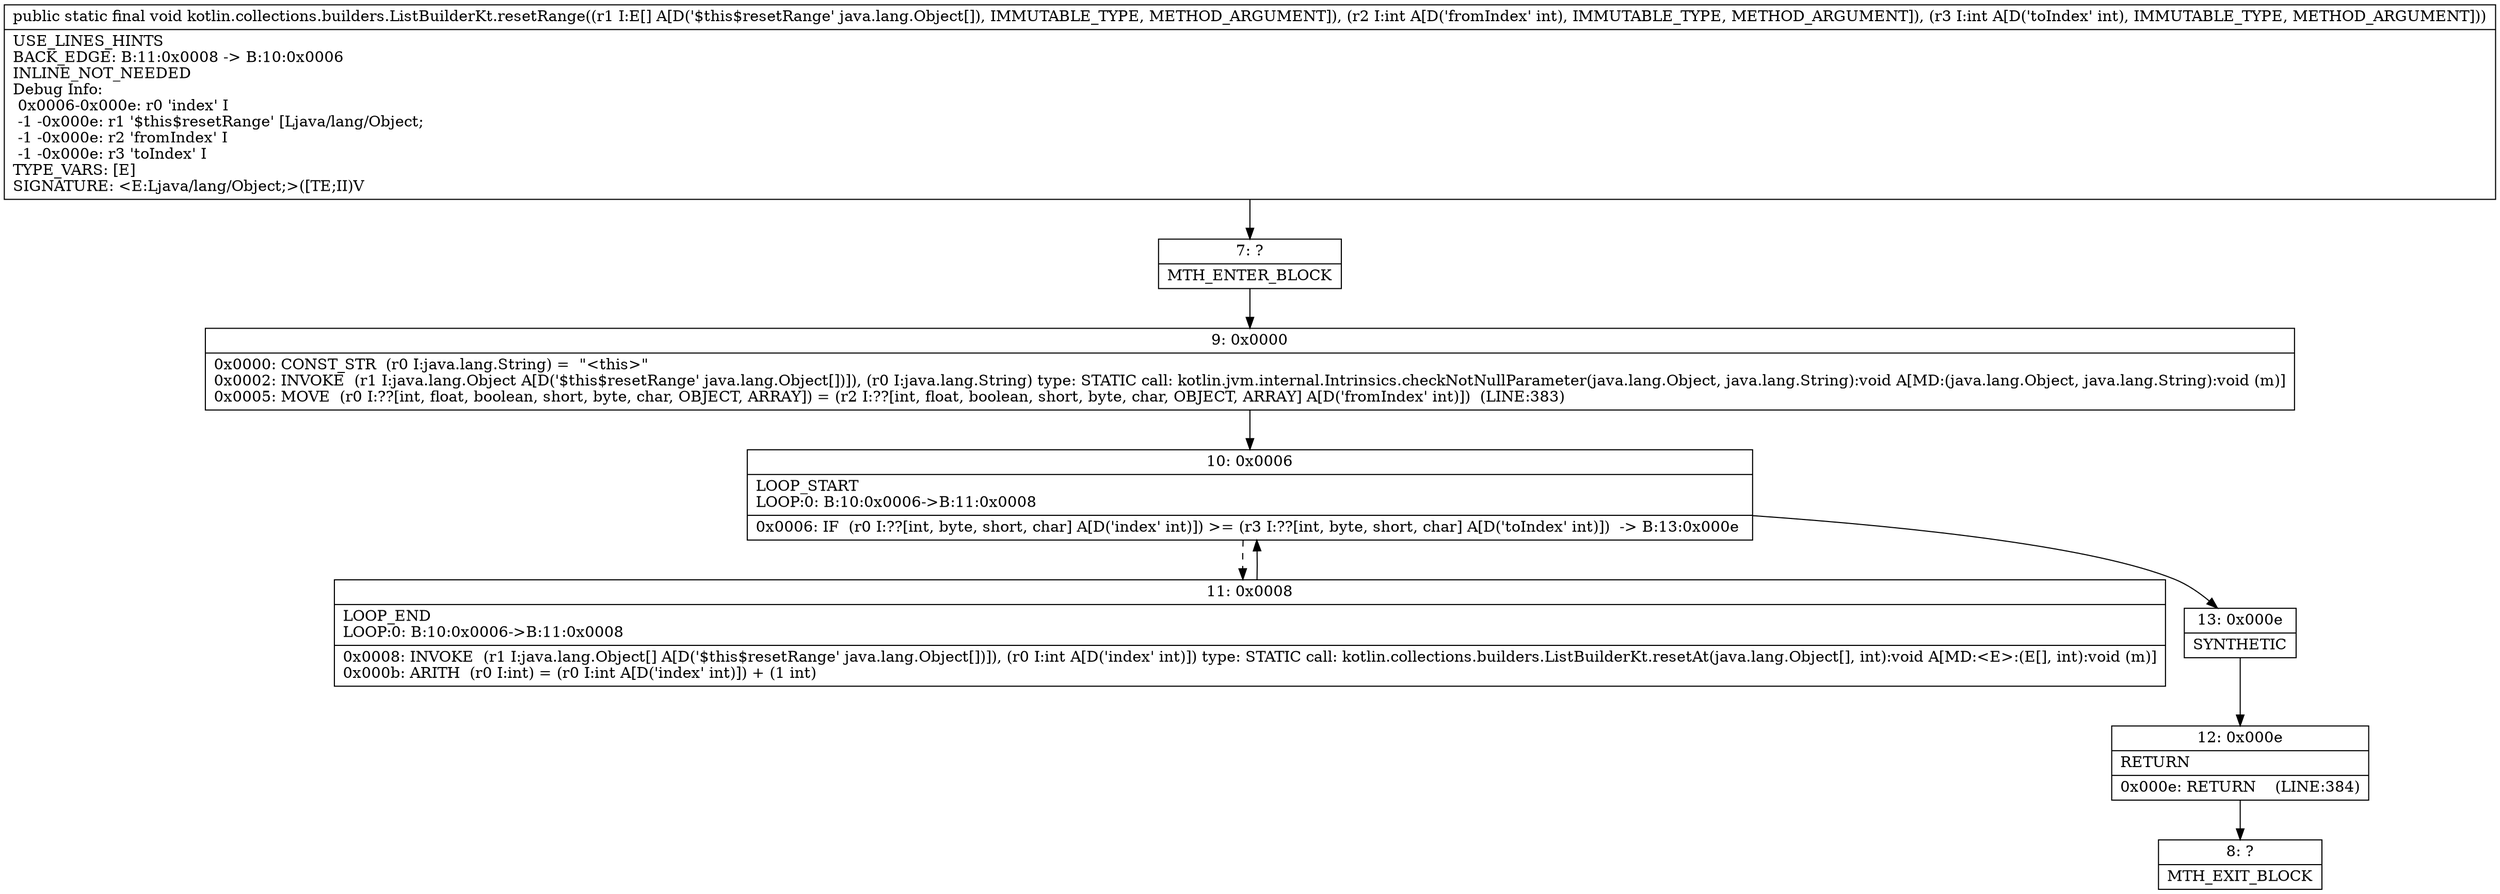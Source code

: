 digraph "CFG forkotlin.collections.builders.ListBuilderKt.resetRange([Ljava\/lang\/Object;II)V" {
Node_7 [shape=record,label="{7\:\ ?|MTH_ENTER_BLOCK\l}"];
Node_9 [shape=record,label="{9\:\ 0x0000|0x0000: CONST_STR  (r0 I:java.lang.String) =  \"\<this\>\" \l0x0002: INVOKE  (r1 I:java.lang.Object A[D('$this$resetRange' java.lang.Object[])]), (r0 I:java.lang.String) type: STATIC call: kotlin.jvm.internal.Intrinsics.checkNotNullParameter(java.lang.Object, java.lang.String):void A[MD:(java.lang.Object, java.lang.String):void (m)]\l0x0005: MOVE  (r0 I:??[int, float, boolean, short, byte, char, OBJECT, ARRAY]) = (r2 I:??[int, float, boolean, short, byte, char, OBJECT, ARRAY] A[D('fromIndex' int)])  (LINE:383)\l}"];
Node_10 [shape=record,label="{10\:\ 0x0006|LOOP_START\lLOOP:0: B:10:0x0006\-\>B:11:0x0008\l|0x0006: IF  (r0 I:??[int, byte, short, char] A[D('index' int)]) \>= (r3 I:??[int, byte, short, char] A[D('toIndex' int)])  \-\> B:13:0x000e \l}"];
Node_11 [shape=record,label="{11\:\ 0x0008|LOOP_END\lLOOP:0: B:10:0x0006\-\>B:11:0x0008\l|0x0008: INVOKE  (r1 I:java.lang.Object[] A[D('$this$resetRange' java.lang.Object[])]), (r0 I:int A[D('index' int)]) type: STATIC call: kotlin.collections.builders.ListBuilderKt.resetAt(java.lang.Object[], int):void A[MD:\<E\>:(E[], int):void (m)]\l0x000b: ARITH  (r0 I:int) = (r0 I:int A[D('index' int)]) + (1 int) \l}"];
Node_13 [shape=record,label="{13\:\ 0x000e|SYNTHETIC\l}"];
Node_12 [shape=record,label="{12\:\ 0x000e|RETURN\l|0x000e: RETURN    (LINE:384)\l}"];
Node_8 [shape=record,label="{8\:\ ?|MTH_EXIT_BLOCK\l}"];
MethodNode[shape=record,label="{public static final void kotlin.collections.builders.ListBuilderKt.resetRange((r1 I:E[] A[D('$this$resetRange' java.lang.Object[]), IMMUTABLE_TYPE, METHOD_ARGUMENT]), (r2 I:int A[D('fromIndex' int), IMMUTABLE_TYPE, METHOD_ARGUMENT]), (r3 I:int A[D('toIndex' int), IMMUTABLE_TYPE, METHOD_ARGUMENT]))  | USE_LINES_HINTS\lBACK_EDGE: B:11:0x0008 \-\> B:10:0x0006\lINLINE_NOT_NEEDED\lDebug Info:\l  0x0006\-0x000e: r0 'index' I\l  \-1 \-0x000e: r1 '$this$resetRange' [Ljava\/lang\/Object;\l  \-1 \-0x000e: r2 'fromIndex' I\l  \-1 \-0x000e: r3 'toIndex' I\lTYPE_VARS: [E]\lSIGNATURE: \<E:Ljava\/lang\/Object;\>([TE;II)V\l}"];
MethodNode -> Node_7;Node_7 -> Node_9;
Node_9 -> Node_10;
Node_10 -> Node_11[style=dashed];
Node_10 -> Node_13;
Node_11 -> Node_10;
Node_13 -> Node_12;
Node_12 -> Node_8;
}

